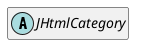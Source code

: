 @startuml
set namespaceSeparator \\
hide members
hide << alias >> circle

abstract class JHtmlCategory
@enduml
